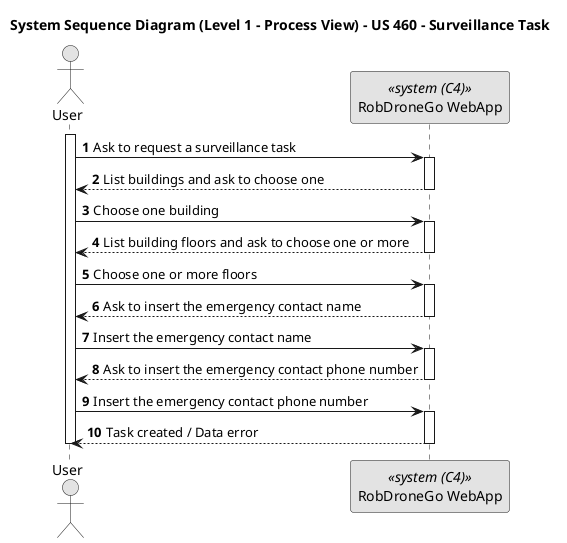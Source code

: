 @startuml
skinparam monochrome true
skinparam packageStyle rectangle
skinparam shadowing false

title System Sequence Diagram (Level 1 - Process View) - US 460 - Surveillance Task
autonumber

Actor "User" as user
participant "RobDroneGo WebApp" as WebSite <<system (C4)>>

activate user
    user -> WebSite : Ask to request a surveillance task
    activate WebSite
        WebSite --> user : List buildings and ask to choose one
    deactivate WebSite

    user -> WebSite : Choose one building
    activate WebSite
        WebSite --> user : List building floors and ask to choose one or more
    deactivate WebSite

    user -> WebSite : Choose one or more floors
    activate WebSite
        WebSite --> user : Ask to insert the emergency contact name
    deactivate WebSite

    user -> WebSite : Insert the emergency contact name
    activate WebSite
        WebSite --> user : Ask to insert the emergency contact phone number
    deactivate WebSite

    user -> WebSite : Insert the emergency contact phone number
    activate WebSite
        WebSite --> user : Task created / Data error
    deactivate WebSite

deactivate user

@enduml
